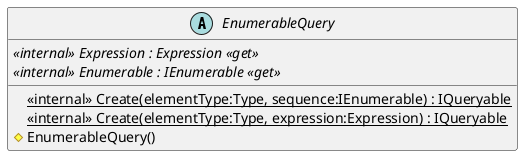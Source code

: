 @startuml
abstract class EnumerableQuery {
    <<internal>> {abstract} Expression : Expression <<get>>
    <<internal>> {abstract} Enumerable : IEnumerable <<get>>
    <<internal>> {static} Create(elementType:Type, sequence:IEnumerable) : IQueryable
    <<internal>> {static} Create(elementType:Type, expression:Expression) : IQueryable
    # EnumerableQuery()
}
@enduml
